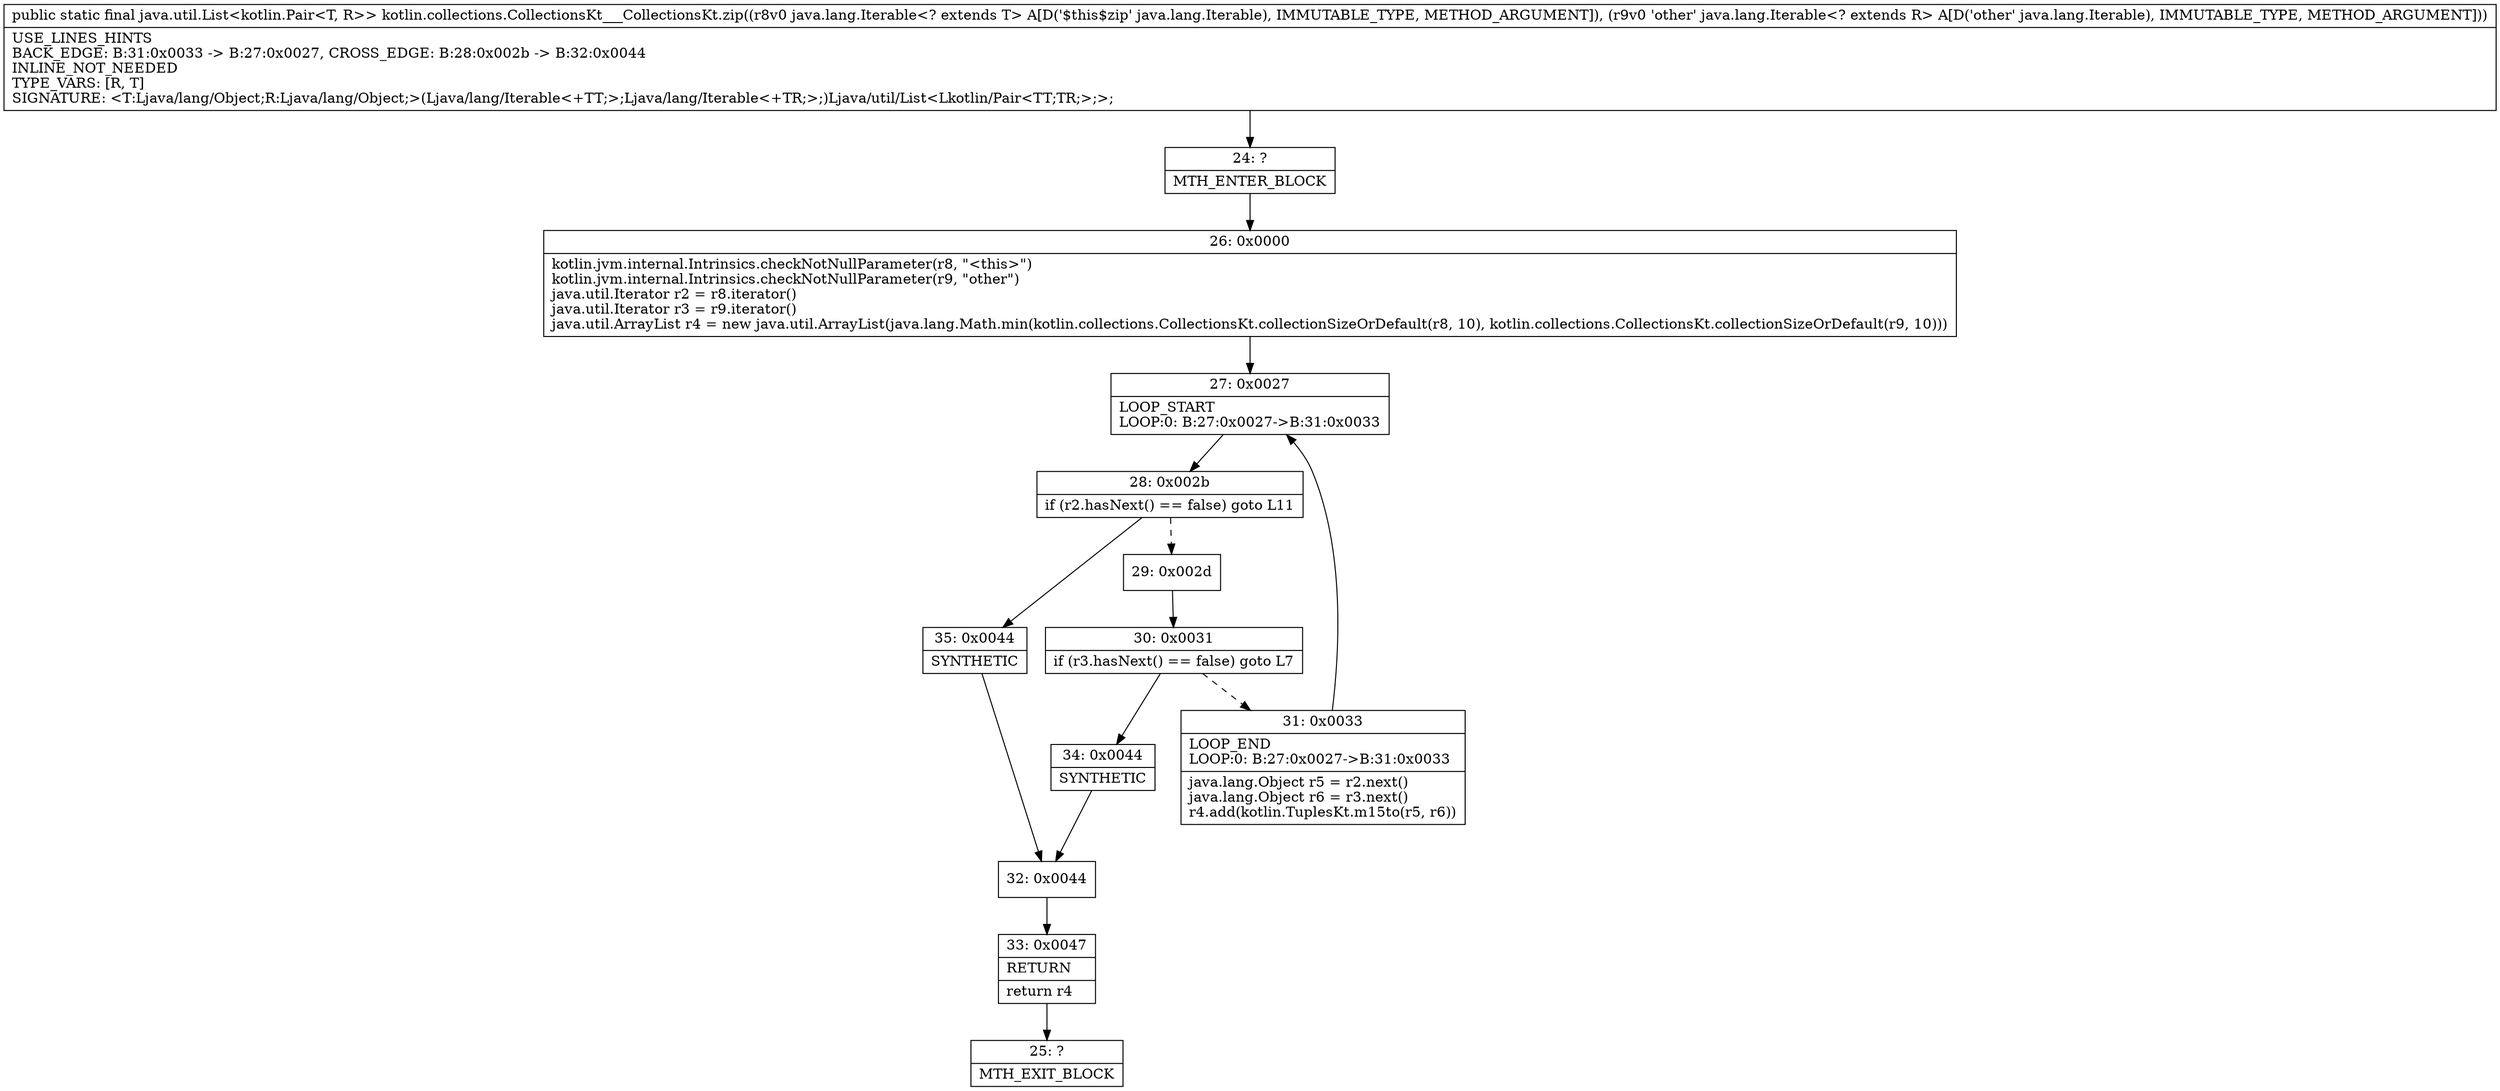 digraph "CFG forkotlin.collections.CollectionsKt___CollectionsKt.zip(Ljava\/lang\/Iterable;Ljava\/lang\/Iterable;)Ljava\/util\/List;" {
Node_24 [shape=record,label="{24\:\ ?|MTH_ENTER_BLOCK\l}"];
Node_26 [shape=record,label="{26\:\ 0x0000|kotlin.jvm.internal.Intrinsics.checkNotNullParameter(r8, \"\<this\>\")\lkotlin.jvm.internal.Intrinsics.checkNotNullParameter(r9, \"other\")\ljava.util.Iterator r2 = r8.iterator()\ljava.util.Iterator r3 = r9.iterator()\ljava.util.ArrayList r4 = new java.util.ArrayList(java.lang.Math.min(kotlin.collections.CollectionsKt.collectionSizeOrDefault(r8, 10), kotlin.collections.CollectionsKt.collectionSizeOrDefault(r9, 10)))\l}"];
Node_27 [shape=record,label="{27\:\ 0x0027|LOOP_START\lLOOP:0: B:27:0x0027\-\>B:31:0x0033\l}"];
Node_28 [shape=record,label="{28\:\ 0x002b|if (r2.hasNext() == false) goto L11\l}"];
Node_29 [shape=record,label="{29\:\ 0x002d}"];
Node_30 [shape=record,label="{30\:\ 0x0031|if (r3.hasNext() == false) goto L7\l}"];
Node_31 [shape=record,label="{31\:\ 0x0033|LOOP_END\lLOOP:0: B:27:0x0027\-\>B:31:0x0033\l|java.lang.Object r5 = r2.next()\ljava.lang.Object r6 = r3.next()\lr4.add(kotlin.TuplesKt.m15to(r5, r6))\l}"];
Node_34 [shape=record,label="{34\:\ 0x0044|SYNTHETIC\l}"];
Node_32 [shape=record,label="{32\:\ 0x0044}"];
Node_33 [shape=record,label="{33\:\ 0x0047|RETURN\l|return r4\l}"];
Node_25 [shape=record,label="{25\:\ ?|MTH_EXIT_BLOCK\l}"];
Node_35 [shape=record,label="{35\:\ 0x0044|SYNTHETIC\l}"];
MethodNode[shape=record,label="{public static final java.util.List\<kotlin.Pair\<T, R\>\> kotlin.collections.CollectionsKt___CollectionsKt.zip((r8v0 java.lang.Iterable\<? extends T\> A[D('$this$zip' java.lang.Iterable), IMMUTABLE_TYPE, METHOD_ARGUMENT]), (r9v0 'other' java.lang.Iterable\<? extends R\> A[D('other' java.lang.Iterable), IMMUTABLE_TYPE, METHOD_ARGUMENT]))  | USE_LINES_HINTS\lBACK_EDGE: B:31:0x0033 \-\> B:27:0x0027, CROSS_EDGE: B:28:0x002b \-\> B:32:0x0044\lINLINE_NOT_NEEDED\lTYPE_VARS: [R, T]\lSIGNATURE: \<T:Ljava\/lang\/Object;R:Ljava\/lang\/Object;\>(Ljava\/lang\/Iterable\<+TT;\>;Ljava\/lang\/Iterable\<+TR;\>;)Ljava\/util\/List\<Lkotlin\/Pair\<TT;TR;\>;\>;\l}"];
MethodNode -> Node_24;Node_24 -> Node_26;
Node_26 -> Node_27;
Node_27 -> Node_28;
Node_28 -> Node_29[style=dashed];
Node_28 -> Node_35;
Node_29 -> Node_30;
Node_30 -> Node_31[style=dashed];
Node_30 -> Node_34;
Node_31 -> Node_27;
Node_34 -> Node_32;
Node_32 -> Node_33;
Node_33 -> Node_25;
Node_35 -> Node_32;
}

